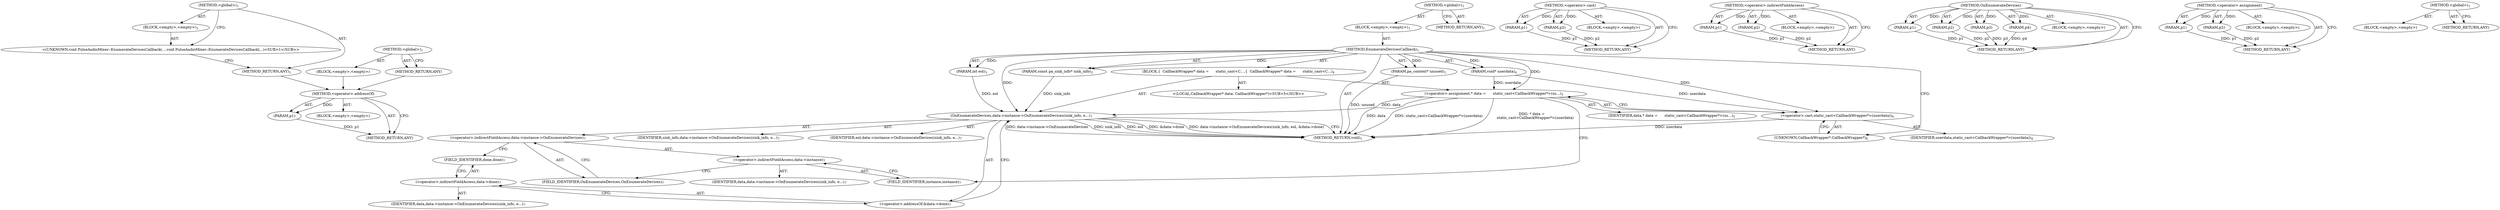 digraph "&lt;global&gt;" {
vulnerable_79 [label=<(METHOD,&lt;operator&gt;.addressOf)>];
vulnerable_80 [label=<(PARAM,p1)>];
vulnerable_81 [label=<(BLOCK,&lt;empty&gt;,&lt;empty&gt;)>];
vulnerable_82 [label=<(METHOD_RETURN,ANY)>];
vulnerable_6 [label=<(METHOD,&lt;global&gt;)<SUB>1</SUB>>];
vulnerable_7 [label=<(BLOCK,&lt;empty&gt;,&lt;empty&gt;)<SUB>1</SUB>>];
vulnerable_8 [label=<(METHOD,EnumerateDevicesCallback)<SUB>1</SUB>>];
vulnerable_9 [label=<(PARAM,pa_context* unused)<SUB>1</SUB>>];
vulnerable_10 [label=<(PARAM,const pa_sink_info* sink_info)<SUB>2</SUB>>];
vulnerable_11 [label=<(PARAM,int eol)<SUB>3</SUB>>];
vulnerable_12 [label=<(PARAM,void* userdata)<SUB>4</SUB>>];
vulnerable_13 [label=<(BLOCK,{
  CallbackWrapper* data =
      static_cast&lt;C...,{
  CallbackWrapper* data =
      static_cast&lt;C...)<SUB>4</SUB>>];
vulnerable_14 [label="<(LOCAL,CallbackWrapper* data: CallbackWrapper*)<SUB>5</SUB>>"];
vulnerable_15 [label=<(&lt;operator&gt;.assignment,* data =
      static_cast&lt;CallbackWrapper*&gt;(us...)<SUB>5</SUB>>];
vulnerable_16 [label=<(IDENTIFIER,data,* data =
      static_cast&lt;CallbackWrapper*&gt;(us...)<SUB>5</SUB>>];
vulnerable_17 [label=<(&lt;operator&gt;.cast,static_cast&lt;CallbackWrapper*&gt;(userdata))<SUB>6</SUB>>];
vulnerable_18 [label=<(UNKNOWN,CallbackWrapper*,CallbackWrapper*)<SUB>6</SUB>>];
vulnerable_19 [label=<(IDENTIFIER,userdata,static_cast&lt;CallbackWrapper*&gt;(userdata))<SUB>6</SUB>>];
vulnerable_20 [label=<(OnEnumerateDevices,data-&gt;instance-&gt;OnEnumerateDevices(sink_info, e...)<SUB>7</SUB>>];
vulnerable_21 [label=<(&lt;operator&gt;.indirectFieldAccess,data-&gt;instance-&gt;OnEnumerateDevices)<SUB>7</SUB>>];
vulnerable_22 [label=<(&lt;operator&gt;.indirectFieldAccess,data-&gt;instance)<SUB>7</SUB>>];
vulnerable_23 [label=<(IDENTIFIER,data,data-&gt;instance-&gt;OnEnumerateDevices(sink_info, e...)<SUB>7</SUB>>];
vulnerable_24 [label=<(FIELD_IDENTIFIER,instance,instance)<SUB>7</SUB>>];
vulnerable_25 [label=<(FIELD_IDENTIFIER,OnEnumerateDevices,OnEnumerateDevices)<SUB>7</SUB>>];
vulnerable_26 [label=<(IDENTIFIER,sink_info,data-&gt;instance-&gt;OnEnumerateDevices(sink_info, e...)<SUB>7</SUB>>];
vulnerable_27 [label=<(IDENTIFIER,eol,data-&gt;instance-&gt;OnEnumerateDevices(sink_info, e...)<SUB>7</SUB>>];
vulnerable_28 [label=<(&lt;operator&gt;.addressOf,&amp;data-&gt;done)<SUB>7</SUB>>];
vulnerable_29 [label=<(&lt;operator&gt;.indirectFieldAccess,data-&gt;done)<SUB>7</SUB>>];
vulnerable_30 [label=<(IDENTIFIER,data,data-&gt;instance-&gt;OnEnumerateDevices(sink_info, e...)<SUB>7</SUB>>];
vulnerable_31 [label=<(FIELD_IDENTIFIER,done,done)<SUB>7</SUB>>];
vulnerable_32 [label=<(METHOD_RETURN,void)<SUB>1</SUB>>];
vulnerable_34 [label=<(METHOD_RETURN,ANY)<SUB>1</SUB>>];
vulnerable_62 [label=<(METHOD,&lt;operator&gt;.cast)>];
vulnerable_63 [label=<(PARAM,p1)>];
vulnerable_64 [label=<(PARAM,p2)>];
vulnerable_65 [label=<(BLOCK,&lt;empty&gt;,&lt;empty&gt;)>];
vulnerable_66 [label=<(METHOD_RETURN,ANY)>];
vulnerable_74 [label=<(METHOD,&lt;operator&gt;.indirectFieldAccess)>];
vulnerable_75 [label=<(PARAM,p1)>];
vulnerable_76 [label=<(PARAM,p2)>];
vulnerable_77 [label=<(BLOCK,&lt;empty&gt;,&lt;empty&gt;)>];
vulnerable_78 [label=<(METHOD_RETURN,ANY)>];
vulnerable_67 [label=<(METHOD,OnEnumerateDevices)>];
vulnerable_68 [label=<(PARAM,p1)>];
vulnerable_69 [label=<(PARAM,p2)>];
vulnerable_70 [label=<(PARAM,p3)>];
vulnerable_71 [label=<(PARAM,p4)>];
vulnerable_72 [label=<(BLOCK,&lt;empty&gt;,&lt;empty&gt;)>];
vulnerable_73 [label=<(METHOD_RETURN,ANY)>];
vulnerable_57 [label=<(METHOD,&lt;operator&gt;.assignment)>];
vulnerable_58 [label=<(PARAM,p1)>];
vulnerable_59 [label=<(PARAM,p2)>];
vulnerable_60 [label=<(BLOCK,&lt;empty&gt;,&lt;empty&gt;)>];
vulnerable_61 [label=<(METHOD_RETURN,ANY)>];
vulnerable_51 [label=<(METHOD,&lt;global&gt;)<SUB>1</SUB>>];
vulnerable_52 [label=<(BLOCK,&lt;empty&gt;,&lt;empty&gt;)>];
vulnerable_53 [label=<(METHOD_RETURN,ANY)>];
fixed_6 [label=<(METHOD,&lt;global&gt;)<SUB>1</SUB>>];
fixed_7 [label=<(BLOCK,&lt;empty&gt;,&lt;empty&gt;)<SUB>1</SUB>>];
fixed_8 [label="<(UNKNOWN,void PulseAudioMixer::EnumerateDevicesCallback(...,void PulseAudioMixer::EnumerateDevicesCallback(...)<SUB>1</SUB>>"];
fixed_9 [label=<(METHOD_RETURN,ANY)<SUB>1</SUB>>];
fixed_14 [label=<(METHOD,&lt;global&gt;)<SUB>1</SUB>>];
fixed_15 [label=<(BLOCK,&lt;empty&gt;,&lt;empty&gt;)>];
fixed_16 [label=<(METHOD_RETURN,ANY)>];
vulnerable_79 -> vulnerable_80  [key=0, label="AST: "];
vulnerable_79 -> vulnerable_80  [key=1, label="DDG: "];
vulnerable_79 -> vulnerable_81  [key=0, label="AST: "];
vulnerable_79 -> vulnerable_82  [key=0, label="AST: "];
vulnerable_79 -> vulnerable_82  [key=1, label="CFG: "];
vulnerable_80 -> vulnerable_82  [key=0, label="DDG: p1"];
vulnerable_6 -> vulnerable_7  [key=0, label="AST: "];
vulnerable_6 -> vulnerable_34  [key=0, label="AST: "];
vulnerable_6 -> vulnerable_34  [key=1, label="CFG: "];
vulnerable_7 -> vulnerable_8  [key=0, label="AST: "];
vulnerable_8 -> vulnerable_9  [key=0, label="AST: "];
vulnerable_8 -> vulnerable_9  [key=1, label="DDG: "];
vulnerable_8 -> vulnerable_10  [key=0, label="AST: "];
vulnerable_8 -> vulnerable_10  [key=1, label="DDG: "];
vulnerable_8 -> vulnerable_11  [key=0, label="AST: "];
vulnerable_8 -> vulnerable_11  [key=1, label="DDG: "];
vulnerable_8 -> vulnerable_12  [key=0, label="AST: "];
vulnerable_8 -> vulnerable_12  [key=1, label="DDG: "];
vulnerable_8 -> vulnerable_13  [key=0, label="AST: "];
vulnerable_8 -> vulnerable_32  [key=0, label="AST: "];
vulnerable_8 -> vulnerable_18  [key=0, label="CFG: "];
vulnerable_8 -> vulnerable_15  [key=0, label="DDG: "];
vulnerable_8 -> vulnerable_20  [key=0, label="DDG: "];
vulnerable_8 -> vulnerable_17  [key=0, label="DDG: "];
vulnerable_9 -> vulnerable_32  [key=0, label="DDG: unused"];
vulnerable_10 -> vulnerable_20  [key=0, label="DDG: sink_info"];
vulnerable_11 -> vulnerable_20  [key=0, label="DDG: eol"];
vulnerable_12 -> vulnerable_15  [key=0, label="DDG: userdata"];
vulnerable_12 -> vulnerable_17  [key=0, label="DDG: userdata"];
vulnerable_13 -> vulnerable_14  [key=0, label="AST: "];
vulnerable_13 -> vulnerable_15  [key=0, label="AST: "];
vulnerable_13 -> vulnerable_20  [key=0, label="AST: "];
vulnerable_15 -> vulnerable_16  [key=0, label="AST: "];
vulnerable_15 -> vulnerable_17  [key=0, label="AST: "];
vulnerable_15 -> vulnerable_24  [key=0, label="CFG: "];
vulnerable_15 -> vulnerable_32  [key=0, label="DDG: data"];
vulnerable_15 -> vulnerable_32  [key=1, label="DDG: static_cast&lt;CallbackWrapper*&gt;(userdata)"];
vulnerable_15 -> vulnerable_32  [key=2, label="DDG: * data =
      static_cast&lt;CallbackWrapper*&gt;(userdata)"];
vulnerable_15 -> vulnerable_20  [key=0, label="DDG: data"];
vulnerable_17 -> vulnerable_18  [key=0, label="AST: "];
vulnerable_17 -> vulnerable_19  [key=0, label="AST: "];
vulnerable_17 -> vulnerable_15  [key=0, label="CFG: "];
vulnerable_17 -> vulnerable_32  [key=0, label="DDG: userdata"];
vulnerable_18 -> vulnerable_17  [key=0, label="CFG: "];
vulnerable_20 -> vulnerable_21  [key=0, label="AST: "];
vulnerable_20 -> vulnerable_26  [key=0, label="AST: "];
vulnerable_20 -> vulnerable_27  [key=0, label="AST: "];
vulnerable_20 -> vulnerable_28  [key=0, label="AST: "];
vulnerable_20 -> vulnerable_32  [key=0, label="CFG: "];
vulnerable_20 -> vulnerable_32  [key=1, label="DDG: data-&gt;instance-&gt;OnEnumerateDevices"];
vulnerable_20 -> vulnerable_32  [key=2, label="DDG: sink_info"];
vulnerable_20 -> vulnerable_32  [key=3, label="DDG: eol"];
vulnerable_20 -> vulnerable_32  [key=4, label="DDG: &amp;data-&gt;done"];
vulnerable_20 -> vulnerable_32  [key=5, label="DDG: data-&gt;instance-&gt;OnEnumerateDevices(sink_info, eol, &amp;data-&gt;done)"];
vulnerable_21 -> vulnerable_22  [key=0, label="AST: "];
vulnerable_21 -> vulnerable_25  [key=0, label="AST: "];
vulnerable_21 -> vulnerable_31  [key=0, label="CFG: "];
vulnerable_22 -> vulnerable_23  [key=0, label="AST: "];
vulnerable_22 -> vulnerable_24  [key=0, label="AST: "];
vulnerable_22 -> vulnerable_25  [key=0, label="CFG: "];
vulnerable_24 -> vulnerable_22  [key=0, label="CFG: "];
vulnerable_25 -> vulnerable_21  [key=0, label="CFG: "];
vulnerable_28 -> vulnerable_29  [key=0, label="AST: "];
vulnerable_28 -> vulnerable_20  [key=0, label="CFG: "];
vulnerable_29 -> vulnerable_30  [key=0, label="AST: "];
vulnerable_29 -> vulnerable_31  [key=0, label="AST: "];
vulnerable_29 -> vulnerable_28  [key=0, label="CFG: "];
vulnerable_31 -> vulnerable_29  [key=0, label="CFG: "];
vulnerable_62 -> vulnerable_63  [key=0, label="AST: "];
vulnerable_62 -> vulnerable_63  [key=1, label="DDG: "];
vulnerable_62 -> vulnerable_65  [key=0, label="AST: "];
vulnerable_62 -> vulnerable_64  [key=0, label="AST: "];
vulnerable_62 -> vulnerable_64  [key=1, label="DDG: "];
vulnerable_62 -> vulnerable_66  [key=0, label="AST: "];
vulnerable_62 -> vulnerable_66  [key=1, label="CFG: "];
vulnerable_63 -> vulnerable_66  [key=0, label="DDG: p1"];
vulnerable_64 -> vulnerable_66  [key=0, label="DDG: p2"];
vulnerable_74 -> vulnerable_75  [key=0, label="AST: "];
vulnerable_74 -> vulnerable_75  [key=1, label="DDG: "];
vulnerable_74 -> vulnerable_77  [key=0, label="AST: "];
vulnerable_74 -> vulnerable_76  [key=0, label="AST: "];
vulnerable_74 -> vulnerable_76  [key=1, label="DDG: "];
vulnerable_74 -> vulnerable_78  [key=0, label="AST: "];
vulnerable_74 -> vulnerable_78  [key=1, label="CFG: "];
vulnerable_75 -> vulnerable_78  [key=0, label="DDG: p1"];
vulnerable_76 -> vulnerable_78  [key=0, label="DDG: p2"];
vulnerable_67 -> vulnerable_68  [key=0, label="AST: "];
vulnerable_67 -> vulnerable_68  [key=1, label="DDG: "];
vulnerable_67 -> vulnerable_72  [key=0, label="AST: "];
vulnerable_67 -> vulnerable_69  [key=0, label="AST: "];
vulnerable_67 -> vulnerable_69  [key=1, label="DDG: "];
vulnerable_67 -> vulnerable_73  [key=0, label="AST: "];
vulnerable_67 -> vulnerable_73  [key=1, label="CFG: "];
vulnerable_67 -> vulnerable_70  [key=0, label="AST: "];
vulnerable_67 -> vulnerable_70  [key=1, label="DDG: "];
vulnerable_67 -> vulnerable_71  [key=0, label="AST: "];
vulnerable_67 -> vulnerable_71  [key=1, label="DDG: "];
vulnerable_68 -> vulnerable_73  [key=0, label="DDG: p1"];
vulnerable_69 -> vulnerable_73  [key=0, label="DDG: p2"];
vulnerable_70 -> vulnerable_73  [key=0, label="DDG: p3"];
vulnerable_71 -> vulnerable_73  [key=0, label="DDG: p4"];
vulnerable_57 -> vulnerable_58  [key=0, label="AST: "];
vulnerable_57 -> vulnerable_58  [key=1, label="DDG: "];
vulnerable_57 -> vulnerable_60  [key=0, label="AST: "];
vulnerable_57 -> vulnerable_59  [key=0, label="AST: "];
vulnerable_57 -> vulnerable_59  [key=1, label="DDG: "];
vulnerable_57 -> vulnerable_61  [key=0, label="AST: "];
vulnerable_57 -> vulnerable_61  [key=1, label="CFG: "];
vulnerable_58 -> vulnerable_61  [key=0, label="DDG: p1"];
vulnerable_59 -> vulnerable_61  [key=0, label="DDG: p2"];
vulnerable_51 -> vulnerable_52  [key=0, label="AST: "];
vulnerable_51 -> vulnerable_53  [key=0, label="AST: "];
vulnerable_51 -> vulnerable_53  [key=1, label="CFG: "];
fixed_6 -> fixed_7  [key=0, label="AST: "];
fixed_6 -> fixed_9  [key=0, label="AST: "];
fixed_6 -> fixed_8  [key=0, label="CFG: "];
fixed_7 -> fixed_8  [key=0, label="AST: "];
fixed_8 -> fixed_9  [key=0, label="CFG: "];
fixed_9 -> vulnerable_79  [key=0];
fixed_14 -> fixed_15  [key=0, label="AST: "];
fixed_14 -> fixed_16  [key=0, label="AST: "];
fixed_14 -> fixed_16  [key=1, label="CFG: "];
fixed_15 -> vulnerable_79  [key=0];
fixed_16 -> vulnerable_79  [key=0];
}
